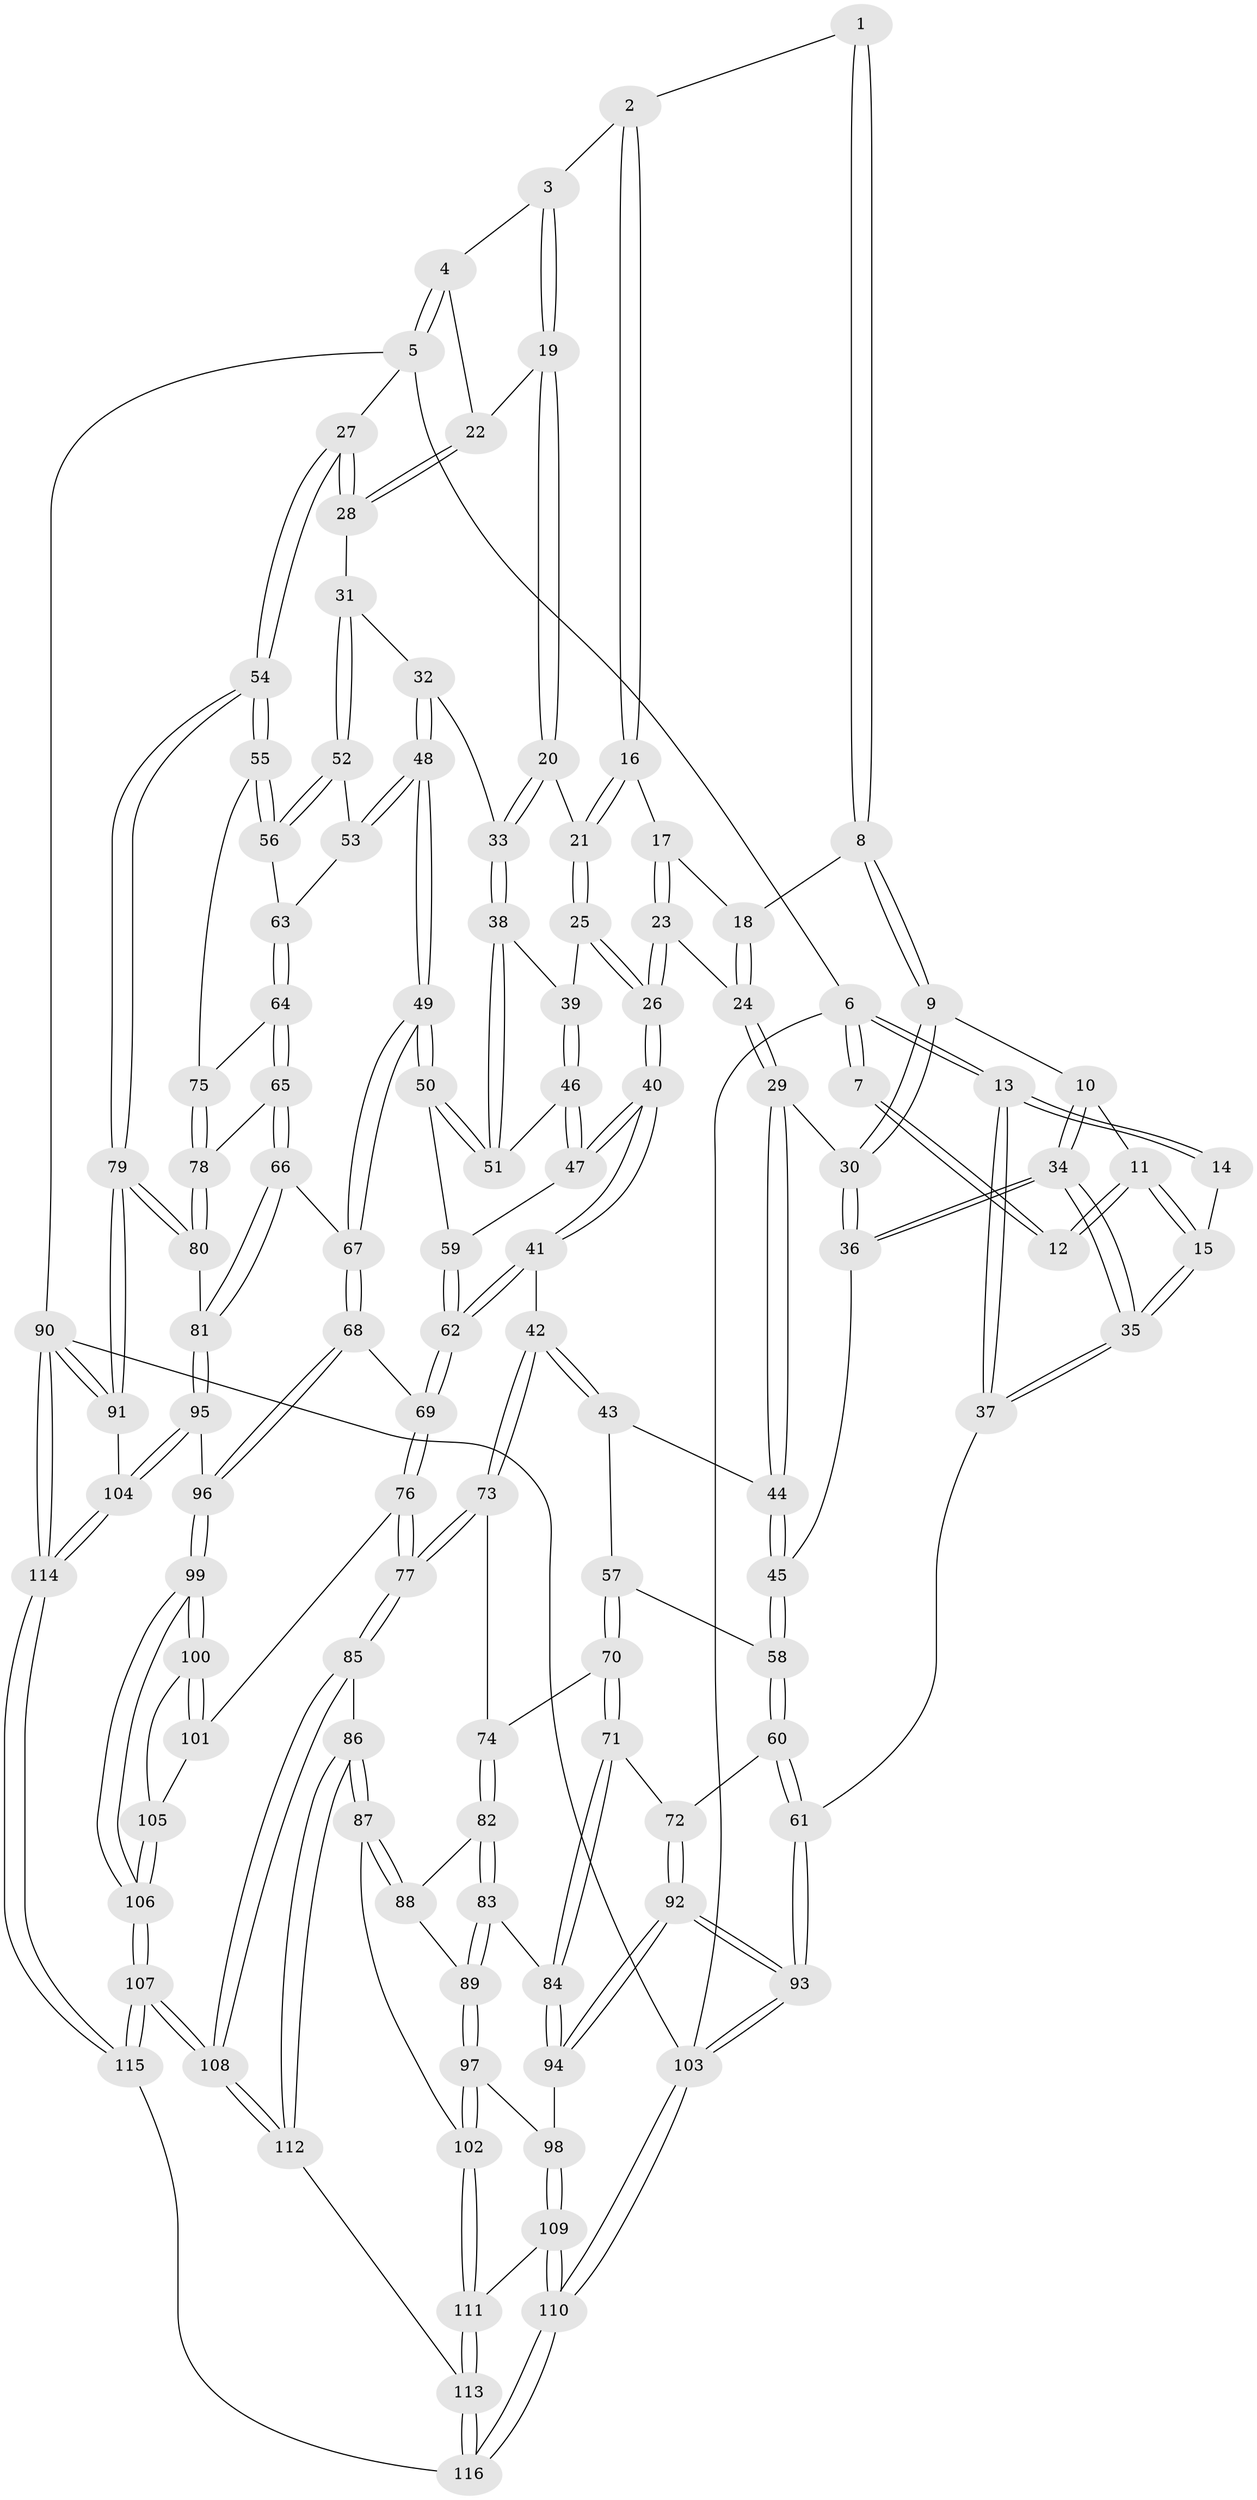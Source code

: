// Generated by graph-tools (version 1.1) at 2025/51/03/09/25 03:51:05]
// undirected, 116 vertices, 287 edges
graph export_dot {
graph [start="1"]
  node [color=gray90,style=filled];
  1 [pos="+0.4095650722155999+0"];
  2 [pos="+0.4782055153825815+0"];
  3 [pos="+0.8690641752604844+0"];
  4 [pos="+1+0"];
  5 [pos="+1+0"];
  6 [pos="+0+0"];
  7 [pos="+0.26041598277680006+0"];
  8 [pos="+0.2671607297544813+0.15042683982222316"];
  9 [pos="+0.25628756075051223+0.16070747930291263"];
  10 [pos="+0.25606098680924344+0.16068492327847927"];
  11 [pos="+0.19154164647133567+0.13340987353155295"];
  12 [pos="+0.17324548029514297+0.08085441020702727"];
  13 [pos="+0+0"];
  14 [pos="+0.07987282065181245+0.07127200494321488"];
  15 [pos="+0.10355819513659817+0.18532959713253447"];
  16 [pos="+0.49286223853635935+0"];
  17 [pos="+0.458386580402599+0.09656657754526946"];
  18 [pos="+0.33731518804364485+0.15407742502668414"];
  19 [pos="+0.7490588211109572+0.14539437465273186"];
  20 [pos="+0.7036987995678143+0.20230610201388763"];
  21 [pos="+0.670570926084221+0.20747361304719564"];
  22 [pos="+0.8888607004572299+0.17251977537803098"];
  23 [pos="+0.45075371796163743+0.2728292822397127"];
  24 [pos="+0.45019720229365773+0.2729995106222469"];
  25 [pos="+0.5792430156900764+0.3070213906283626"];
  26 [pos="+0.5636452494598562+0.3191753549117448"];
  27 [pos="+1+0.29512408013365615"];
  28 [pos="+0.937367825143047+0.2951391463963714"];
  29 [pos="+0.3565367314431312+0.3145029965713847"];
  30 [pos="+0.2758171732743521+0.20328308489636615"];
  31 [pos="+0.8871380243051528+0.3189514575042534"];
  32 [pos="+0.8741254730357635+0.3212728074658638"];
  33 [pos="+0.8376158894708555+0.3213886286503806"];
  34 [pos="+0.07510725974843607+0.3649409409956216"];
  35 [pos="+0+0.36457708157000684"];
  36 [pos="+0.12143211842322996+0.37210191105439605"];
  37 [pos="+0+0.38850408872127007"];
  38 [pos="+0.7981911186634988+0.36461682204373624"];
  39 [pos="+0.756797964700012+0.3733533487806866"];
  40 [pos="+0.5790144539265285+0.4480312078856118"];
  41 [pos="+0.5591954207275606+0.49440933652470964"];
  42 [pos="+0.4595534563712932+0.5536024357621513"];
  43 [pos="+0.34232549927033695+0.39358037085371"];
  44 [pos="+0.3296411965364954+0.3532540892925067"];
  45 [pos="+0.1498611117884683+0.37914958766068124"];
  46 [pos="+0.6711621725213542+0.43637340643167666"];
  47 [pos="+0.6277751124757106+0.4478170943656079"];
  48 [pos="+0.8498470150217989+0.5107195816084764"];
  49 [pos="+0.8269147165611795+0.5232750537651509"];
  50 [pos="+0.7915332359321787+0.4949960043924114"];
  51 [pos="+0.7819942141275726+0.4605947412186054"];
  52 [pos="+0.9137487122560725+0.44340694428794125"];
  53 [pos="+0.876807902773576+0.5058265610490772"];
  54 [pos="+1+0.5199670233324267"];
  55 [pos="+1+0.5306502738310697"];
  56 [pos="+1+0.5125586172624927"];
  57 [pos="+0.25884599813873693+0.5483601507108092"];
  58 [pos="+0.25457137650154915+0.5458649666941048"];
  59 [pos="+0.7412959988587338+0.5108381787371484"];
  60 [pos="+0.004715460006434138+0.592081500207354"];
  61 [pos="+0+0.542486114595389"];
  62 [pos="+0.6743490965651443+0.611513606979876"];
  63 [pos="+0.8966397091772641+0.5119669501033176"];
  64 [pos="+0.936705782784882+0.6157741313631098"];
  65 [pos="+0.8753678872991709+0.6489355989294594"];
  66 [pos="+0.8200115584513095+0.6562181083064798"];
  67 [pos="+0.8195479837985107+0.6561893282341292"];
  68 [pos="+0.7882320557388394+0.6763691311101254"];
  69 [pos="+0.7096211938573519+0.6808796632397324"];
  70 [pos="+0.27364872428795833+0.5680653728119598"];
  71 [pos="+0.18667452792941+0.6892226014888114"];
  72 [pos="+0.1218961504229199+0.6761231155996308"];
  73 [pos="+0.42606991181987297+0.6137033099088971"];
  74 [pos="+0.4204293262374999+0.6151087785538677"];
  75 [pos="+1+0.5853782814091207"];
  76 [pos="+0.6417774176722039+0.7551106775043886"];
  77 [pos="+0.5417409918905984+0.7817073873782957"];
  78 [pos="+0.9625126634631859+0.7191098180212128"];
  79 [pos="+1+0.8023093349716828"];
  80 [pos="+0.9934227557612342+0.7870691305095749"];
  81 [pos="+0.9579599566026783+0.8026374114795596"];
  82 [pos="+0.36460303504461283+0.6767781061531577"];
  83 [pos="+0.22957129418111283+0.715819350297436"];
  84 [pos="+0.19971081499743656+0.7025607757545298"];
  85 [pos="+0.5120690217140716+0.8433565130933341"];
  86 [pos="+0.43565194600526347+0.8588923602041627"];
  87 [pos="+0.3363037667314645+0.83477614460739"];
  88 [pos="+0.3550344791714751+0.7146277177915106"];
  89 [pos="+0.26002573746790836+0.7708547384561392"];
  90 [pos="+1+1"];
  91 [pos="+1+1"];
  92 [pos="+0.0999655072189132+0.8629374396356225"];
  93 [pos="+0+1"];
  94 [pos="+0.16962289612931253+0.8559451723430977"];
  95 [pos="+0.8759989975259098+0.8740270186612898"];
  96 [pos="+0.8577295220900021+0.8742391723874164"];
  97 [pos="+0.289642262687714+0.8449557550706158"];
  98 [pos="+0.18015339194283356+0.8591454228275421"];
  99 [pos="+0.8557002185430167+0.8756550847195002"];
  100 [pos="+0.8046721664262173+0.8559465791418038"];
  101 [pos="+0.6665323026744161+0.7905563330615811"];
  102 [pos="+0.2951051594700182+0.8472592287845012"];
  103 [pos="+0+1"];
  104 [pos="+0.9211716895650818+0.9153606073309678"];
  105 [pos="+0.6917437622669438+0.8661828206807695"];
  106 [pos="+0.7302879497790408+1"];
  107 [pos="+0.6678814348244687+1"];
  108 [pos="+0.5561972808114934+0.9731882466906896"];
  109 [pos="+0.2134345307748183+0.970287676978249"];
  110 [pos="+0+1"];
  111 [pos="+0.2935932350136772+0.9349533037347345"];
  112 [pos="+0.3727489631640573+0.9827946384993951"];
  113 [pos="+0.34843842287087845+1"];
  114 [pos="+0.9877094808404207+1"];
  115 [pos="+0.6685193625808943+1"];
  116 [pos="+0.33573598801979765+1"];
  1 -- 2;
  1 -- 8;
  1 -- 8;
  2 -- 3;
  2 -- 16;
  2 -- 16;
  3 -- 4;
  3 -- 19;
  3 -- 19;
  4 -- 5;
  4 -- 5;
  4 -- 22;
  5 -- 6;
  5 -- 27;
  5 -- 90;
  6 -- 7;
  6 -- 7;
  6 -- 13;
  6 -- 13;
  6 -- 103;
  7 -- 12;
  7 -- 12;
  8 -- 9;
  8 -- 9;
  8 -- 18;
  9 -- 10;
  9 -- 30;
  9 -- 30;
  10 -- 11;
  10 -- 34;
  10 -- 34;
  11 -- 12;
  11 -- 12;
  11 -- 15;
  11 -- 15;
  13 -- 14;
  13 -- 14;
  13 -- 37;
  13 -- 37;
  14 -- 15;
  15 -- 35;
  15 -- 35;
  16 -- 17;
  16 -- 21;
  16 -- 21;
  17 -- 18;
  17 -- 23;
  17 -- 23;
  18 -- 24;
  18 -- 24;
  19 -- 20;
  19 -- 20;
  19 -- 22;
  20 -- 21;
  20 -- 33;
  20 -- 33;
  21 -- 25;
  21 -- 25;
  22 -- 28;
  22 -- 28;
  23 -- 24;
  23 -- 26;
  23 -- 26;
  24 -- 29;
  24 -- 29;
  25 -- 26;
  25 -- 26;
  25 -- 39;
  26 -- 40;
  26 -- 40;
  27 -- 28;
  27 -- 28;
  27 -- 54;
  27 -- 54;
  28 -- 31;
  29 -- 30;
  29 -- 44;
  29 -- 44;
  30 -- 36;
  30 -- 36;
  31 -- 32;
  31 -- 52;
  31 -- 52;
  32 -- 33;
  32 -- 48;
  32 -- 48;
  33 -- 38;
  33 -- 38;
  34 -- 35;
  34 -- 35;
  34 -- 36;
  34 -- 36;
  35 -- 37;
  35 -- 37;
  36 -- 45;
  37 -- 61;
  38 -- 39;
  38 -- 51;
  38 -- 51;
  39 -- 46;
  39 -- 46;
  40 -- 41;
  40 -- 41;
  40 -- 47;
  40 -- 47;
  41 -- 42;
  41 -- 62;
  41 -- 62;
  42 -- 43;
  42 -- 43;
  42 -- 73;
  42 -- 73;
  43 -- 44;
  43 -- 57;
  44 -- 45;
  44 -- 45;
  45 -- 58;
  45 -- 58;
  46 -- 47;
  46 -- 47;
  46 -- 51;
  47 -- 59;
  48 -- 49;
  48 -- 49;
  48 -- 53;
  48 -- 53;
  49 -- 50;
  49 -- 50;
  49 -- 67;
  49 -- 67;
  50 -- 51;
  50 -- 51;
  50 -- 59;
  52 -- 53;
  52 -- 56;
  52 -- 56;
  53 -- 63;
  54 -- 55;
  54 -- 55;
  54 -- 79;
  54 -- 79;
  55 -- 56;
  55 -- 56;
  55 -- 75;
  56 -- 63;
  57 -- 58;
  57 -- 70;
  57 -- 70;
  58 -- 60;
  58 -- 60;
  59 -- 62;
  59 -- 62;
  60 -- 61;
  60 -- 61;
  60 -- 72;
  61 -- 93;
  61 -- 93;
  62 -- 69;
  62 -- 69;
  63 -- 64;
  63 -- 64;
  64 -- 65;
  64 -- 65;
  64 -- 75;
  65 -- 66;
  65 -- 66;
  65 -- 78;
  66 -- 67;
  66 -- 81;
  66 -- 81;
  67 -- 68;
  67 -- 68;
  68 -- 69;
  68 -- 96;
  68 -- 96;
  69 -- 76;
  69 -- 76;
  70 -- 71;
  70 -- 71;
  70 -- 74;
  71 -- 72;
  71 -- 84;
  71 -- 84;
  72 -- 92;
  72 -- 92;
  73 -- 74;
  73 -- 77;
  73 -- 77;
  74 -- 82;
  74 -- 82;
  75 -- 78;
  75 -- 78;
  76 -- 77;
  76 -- 77;
  76 -- 101;
  77 -- 85;
  77 -- 85;
  78 -- 80;
  78 -- 80;
  79 -- 80;
  79 -- 80;
  79 -- 91;
  79 -- 91;
  80 -- 81;
  81 -- 95;
  81 -- 95;
  82 -- 83;
  82 -- 83;
  82 -- 88;
  83 -- 84;
  83 -- 89;
  83 -- 89;
  84 -- 94;
  84 -- 94;
  85 -- 86;
  85 -- 108;
  85 -- 108;
  86 -- 87;
  86 -- 87;
  86 -- 112;
  86 -- 112;
  87 -- 88;
  87 -- 88;
  87 -- 102;
  88 -- 89;
  89 -- 97;
  89 -- 97;
  90 -- 91;
  90 -- 91;
  90 -- 114;
  90 -- 114;
  90 -- 103;
  91 -- 104;
  92 -- 93;
  92 -- 93;
  92 -- 94;
  92 -- 94;
  93 -- 103;
  93 -- 103;
  94 -- 98;
  95 -- 96;
  95 -- 104;
  95 -- 104;
  96 -- 99;
  96 -- 99;
  97 -- 98;
  97 -- 102;
  97 -- 102;
  98 -- 109;
  98 -- 109;
  99 -- 100;
  99 -- 100;
  99 -- 106;
  99 -- 106;
  100 -- 101;
  100 -- 101;
  100 -- 105;
  101 -- 105;
  102 -- 111;
  102 -- 111;
  103 -- 110;
  103 -- 110;
  104 -- 114;
  104 -- 114;
  105 -- 106;
  105 -- 106;
  106 -- 107;
  106 -- 107;
  107 -- 108;
  107 -- 108;
  107 -- 115;
  107 -- 115;
  108 -- 112;
  108 -- 112;
  109 -- 110;
  109 -- 110;
  109 -- 111;
  110 -- 116;
  110 -- 116;
  111 -- 113;
  111 -- 113;
  112 -- 113;
  113 -- 116;
  113 -- 116;
  114 -- 115;
  114 -- 115;
  115 -- 116;
}
